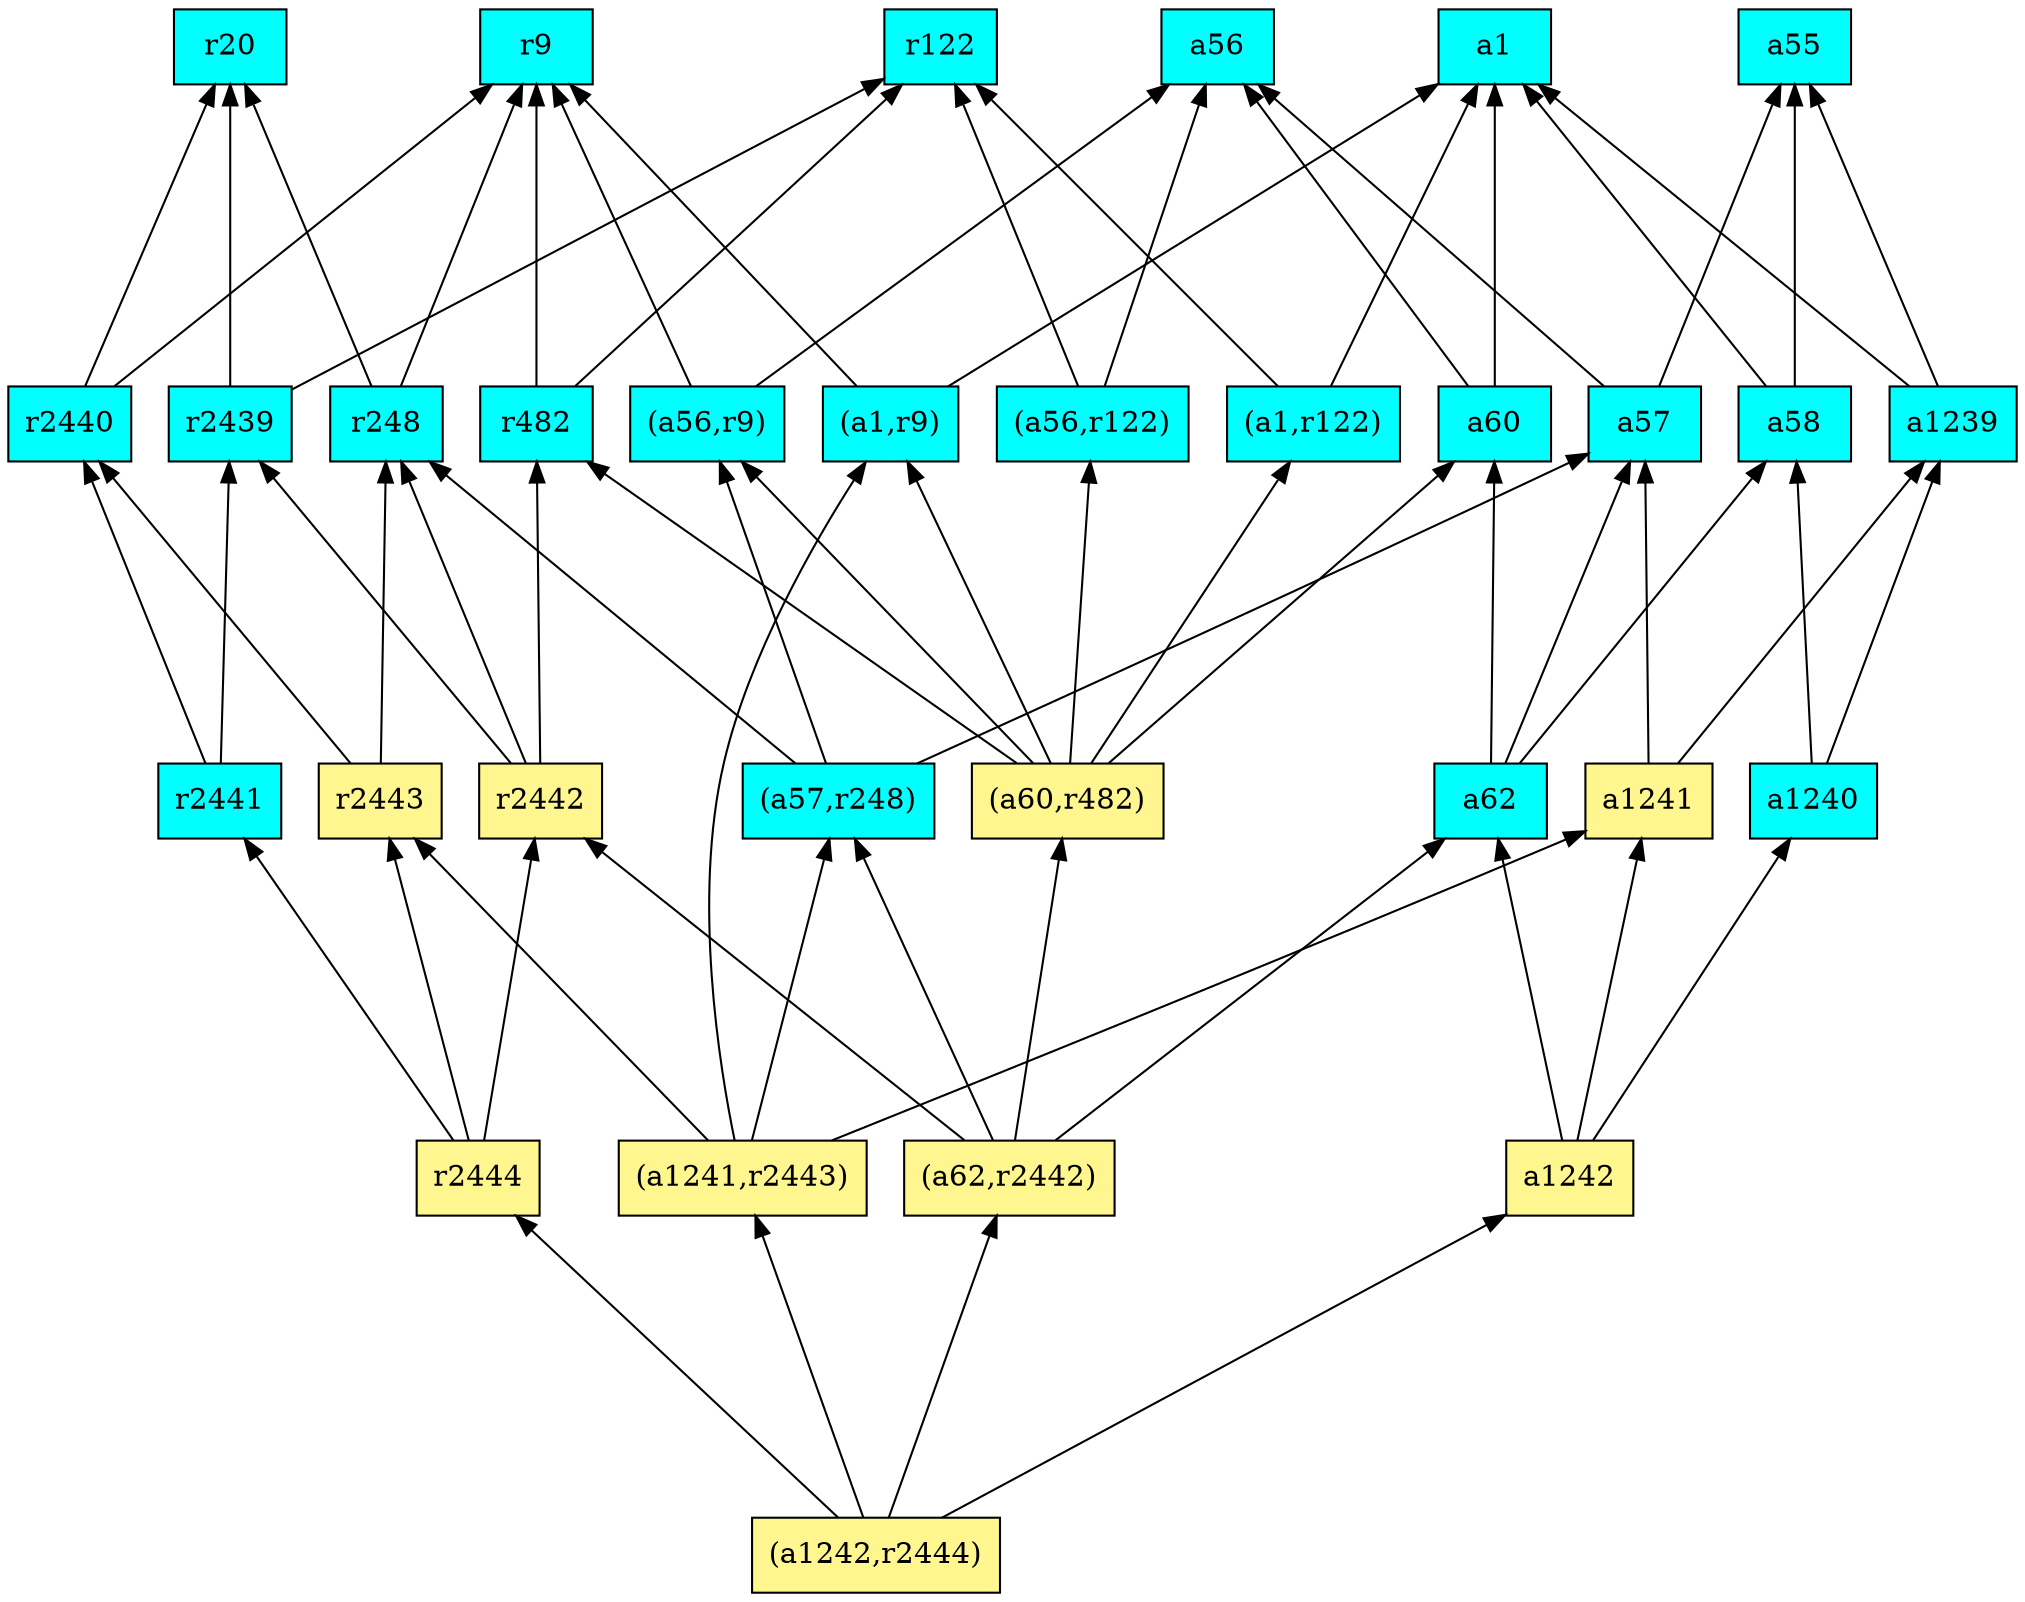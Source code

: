 digraph G {
rankdir=BT;ranksep="2.0";
"(a1,r9)" [shape=record,fillcolor=cyan,style=filled,label="{(a1,r9)}"];
"(a62,r2442)" [shape=record,fillcolor=khaki1,style=filled,label="{(a62,r2442)}"];
"a58" [shape=record,fillcolor=cyan,style=filled,label="{a58}"];
"(a1241,r2443)" [shape=record,fillcolor=khaki1,style=filled,label="{(a1241,r2443)}"];
"(a56,r122)" [shape=record,fillcolor=cyan,style=filled,label="{(a56,r122)}"];
"r2443" [shape=record,fillcolor=khaki1,style=filled,label="{r2443}"];
"(a60,r482)" [shape=record,fillcolor=khaki1,style=filled,label="{(a60,r482)}"];
"r2440" [shape=record,fillcolor=cyan,style=filled,label="{r2440}"];
"a57" [shape=record,fillcolor=cyan,style=filled,label="{a57}"];
"a1242" [shape=record,fillcolor=khaki1,style=filled,label="{a1242}"];
"a56" [shape=record,fillcolor=cyan,style=filled,label="{a56}"];
"r9" [shape=record,fillcolor=cyan,style=filled,label="{r9}"];
"a62" [shape=record,fillcolor=cyan,style=filled,label="{a62}"];
"r2441" [shape=record,fillcolor=cyan,style=filled,label="{r2441}"];
"a1" [shape=record,fillcolor=cyan,style=filled,label="{a1}"];
"(a1242,r2444)" [shape=record,fillcolor=khaki1,style=filled,label="{(a1242,r2444)}"];
"r248" [shape=record,fillcolor=cyan,style=filled,label="{r248}"];
"r122" [shape=record,fillcolor=cyan,style=filled,label="{r122}"];
"a60" [shape=record,fillcolor=cyan,style=filled,label="{a60}"];
"(a57,r248)" [shape=record,fillcolor=cyan,style=filled,label="{(a57,r248)}"];
"(a56,r9)" [shape=record,fillcolor=cyan,style=filled,label="{(a56,r9)}"];
"a55" [shape=record,fillcolor=cyan,style=filled,label="{a55}"];
"r482" [shape=record,fillcolor=cyan,style=filled,label="{r482}"];
"a1240" [shape=record,fillcolor=cyan,style=filled,label="{a1240}"];
"r2439" [shape=record,fillcolor=cyan,style=filled,label="{r2439}"];
"r2444" [shape=record,fillcolor=khaki1,style=filled,label="{r2444}"];
"r20" [shape=record,fillcolor=cyan,style=filled,label="{r20}"];
"(a1,r122)" [shape=record,fillcolor=cyan,style=filled,label="{(a1,r122)}"];
"a1241" [shape=record,fillcolor=khaki1,style=filled,label="{a1241}"];
"a1239" [shape=record,fillcolor=cyan,style=filled,label="{a1239}"];
"r2442" [shape=record,fillcolor=khaki1,style=filled,label="{r2442}"];
"(a1,r9)" -> "r9"
"(a1,r9)" -> "a1"
"(a62,r2442)" -> "(a60,r482)"
"(a62,r2442)" -> "(a57,r248)"
"(a62,r2442)" -> "a62"
"(a62,r2442)" -> "r2442"
"a58" -> "a1"
"a58" -> "a55"
"(a1241,r2443)" -> "(a1,r9)"
"(a1241,r2443)" -> "r2443"
"(a1241,r2443)" -> "(a57,r248)"
"(a1241,r2443)" -> "a1241"
"(a56,r122)" -> "r122"
"(a56,r122)" -> "a56"
"r2443" -> "r248"
"r2443" -> "r2440"
"(a60,r482)" -> "(a1,r9)"
"(a60,r482)" -> "(a56,r122)"
"(a60,r482)" -> "a60"
"(a60,r482)" -> "r482"
"(a60,r482)" -> "(a56,r9)"
"(a60,r482)" -> "(a1,r122)"
"r2440" -> "r9"
"r2440" -> "r20"
"a57" -> "a56"
"a57" -> "a55"
"a1242" -> "a62"
"a1242" -> "a1240"
"a1242" -> "a1241"
"a62" -> "a58"
"a62" -> "a60"
"a62" -> "a57"
"r2441" -> "r2440"
"r2441" -> "r2439"
"(a1242,r2444)" -> "(a62,r2442)"
"(a1242,r2444)" -> "(a1241,r2443)"
"(a1242,r2444)" -> "a1242"
"(a1242,r2444)" -> "r2444"
"r248" -> "r9"
"r248" -> "r20"
"a60" -> "a1"
"a60" -> "a56"
"(a57,r248)" -> "a57"
"(a57,r248)" -> "(a56,r9)"
"(a57,r248)" -> "r248"
"(a56,r9)" -> "r9"
"(a56,r9)" -> "a56"
"r482" -> "r9"
"r482" -> "r122"
"a1240" -> "a58"
"a1240" -> "a1239"
"r2439" -> "r122"
"r2439" -> "r20"
"r2444" -> "r2441"
"r2444" -> "r2443"
"r2444" -> "r2442"
"(a1,r122)" -> "a1"
"(a1,r122)" -> "r122"
"a1241" -> "a57"
"a1241" -> "a1239"
"a1239" -> "a1"
"a1239" -> "a55"
"r2442" -> "r248"
"r2442" -> "r482"
"r2442" -> "r2439"
}